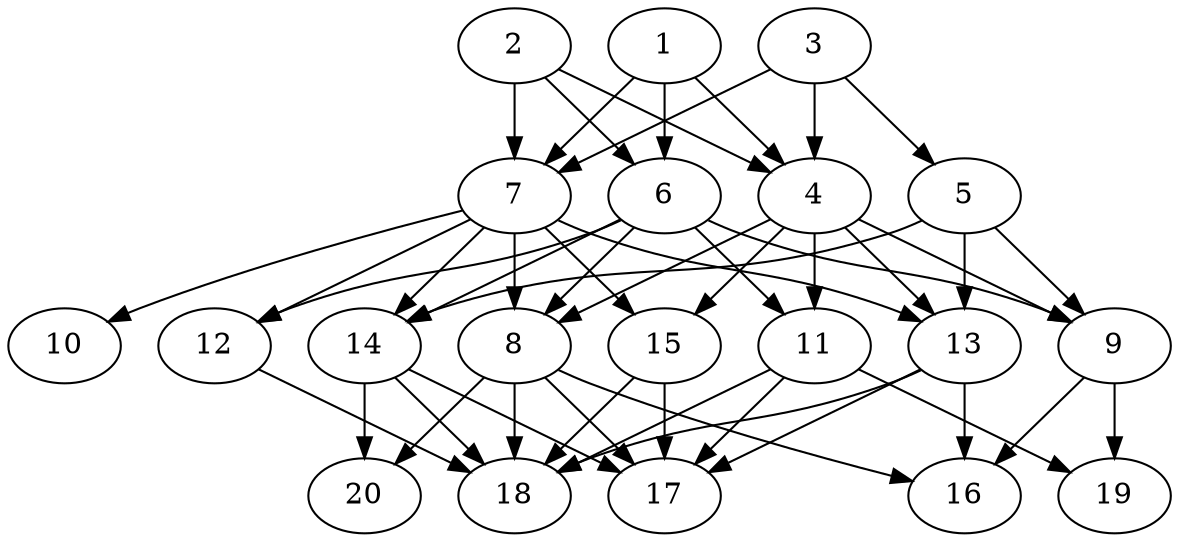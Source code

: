 // DAG automatically generated by daggen at Tue Jul 23 14:33:40 2019
// ./daggen --dot -n 20 --ccr 0.5 --fat 0.6 --regular 0.5 --density 0.8 --mindata 5242880 --maxdata 52428800 
digraph G {
  1 [size="39065600", alpha="0.12", expect_size="19532800"] 
  1 -> 4 [size ="19532800"]
  1 -> 6 [size ="19532800"]
  1 -> 7 [size ="19532800"]
  2 [size="87992320", alpha="0.18", expect_size="43996160"] 
  2 -> 4 [size ="43996160"]
  2 -> 6 [size ="43996160"]
  2 -> 7 [size ="43996160"]
  3 [size="51335168", alpha="0.07", expect_size="25667584"] 
  3 -> 4 [size ="25667584"]
  3 -> 5 [size ="25667584"]
  3 -> 7 [size ="25667584"]
  4 [size="64296960", alpha="0.02", expect_size="32148480"] 
  4 -> 8 [size ="32148480"]
  4 -> 9 [size ="32148480"]
  4 -> 11 [size ="32148480"]
  4 -> 13 [size ="32148480"]
  4 -> 15 [size ="32148480"]
  5 [size="66344960", alpha="0.10", expect_size="33172480"] 
  5 -> 9 [size ="33172480"]
  5 -> 13 [size ="33172480"]
  5 -> 14 [size ="33172480"]
  6 [size="21852160", alpha="0.03", expect_size="10926080"] 
  6 -> 8 [size ="10926080"]
  6 -> 9 [size ="10926080"]
  6 -> 11 [size ="10926080"]
  6 -> 12 [size ="10926080"]
  6 -> 14 [size ="10926080"]
  7 [size="41822208", alpha="0.01", expect_size="20911104"] 
  7 -> 8 [size ="20911104"]
  7 -> 10 [size ="20911104"]
  7 -> 12 [size ="20911104"]
  7 -> 13 [size ="20911104"]
  7 -> 14 [size ="20911104"]
  7 -> 15 [size ="20911104"]
  8 [size="16320512", alpha="0.13", expect_size="8160256"] 
  8 -> 16 [size ="8160256"]
  8 -> 17 [size ="8160256"]
  8 -> 18 [size ="8160256"]
  8 -> 20 [size ="8160256"]
  9 [size="59979776", alpha="0.17", expect_size="29989888"] 
  9 -> 16 [size ="29989888"]
  9 -> 19 [size ="29989888"]
  10 [size="69724160", alpha="0.16", expect_size="34862080"] 
  11 [size="55736320", alpha="0.16", expect_size="27868160"] 
  11 -> 17 [size ="27868160"]
  11 -> 18 [size ="27868160"]
  11 -> 19 [size ="27868160"]
  12 [size="19124224", alpha="0.00", expect_size="9562112"] 
  12 -> 18 [size ="9562112"]
  13 [size="102858752", alpha="0.16", expect_size="51429376"] 
  13 -> 16 [size ="51429376"]
  13 -> 17 [size ="51429376"]
  13 -> 18 [size ="51429376"]
  14 [size="40140800", alpha="0.09", expect_size="20070400"] 
  14 -> 17 [size ="20070400"]
  14 -> 18 [size ="20070400"]
  14 -> 20 [size ="20070400"]
  15 [size="51488768", alpha="0.10", expect_size="25744384"] 
  15 -> 17 [size ="25744384"]
  15 -> 18 [size ="25744384"]
  16 [size="100009984", alpha="0.03", expect_size="50004992"] 
  17 [size="21352448", alpha="0.19", expect_size="10676224"] 
  18 [size="24586240", alpha="0.06", expect_size="12293120"] 
  19 [size="87177216", alpha="0.05", expect_size="43588608"] 
  20 [size="73170944", alpha="0.07", expect_size="36585472"] 
}
